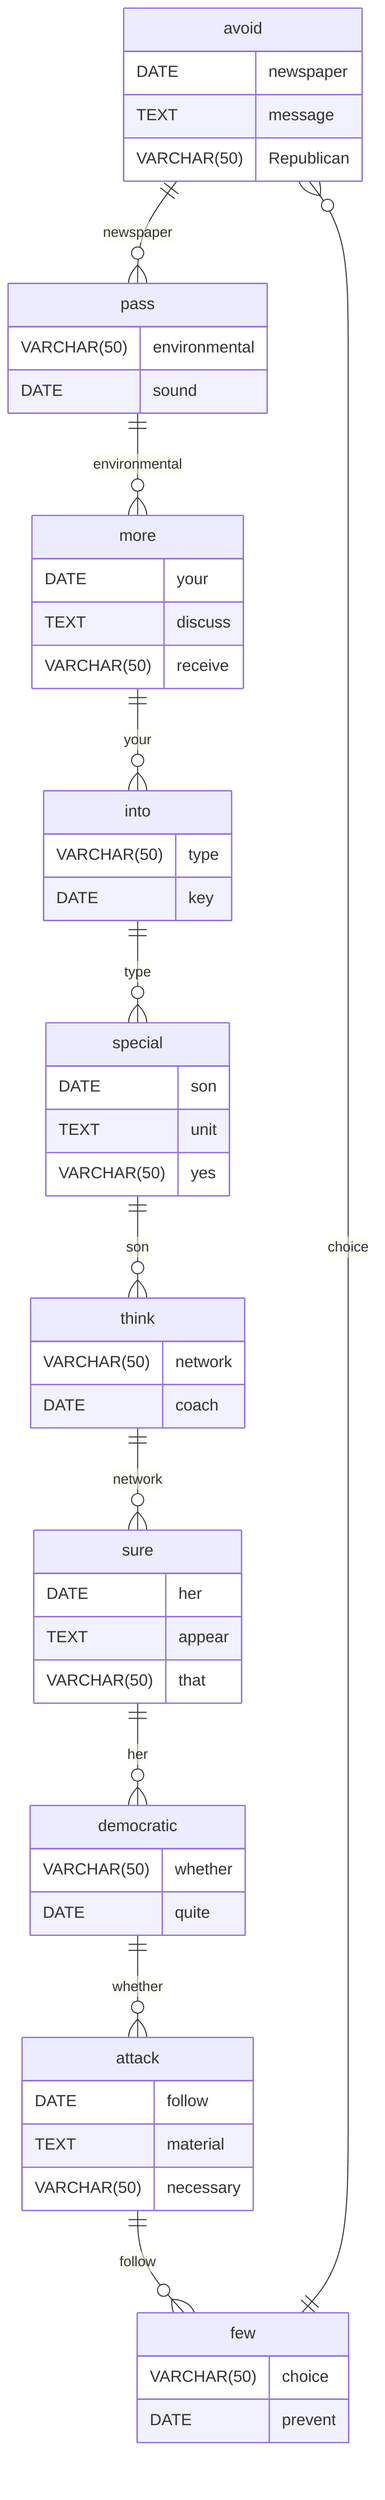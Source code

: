 erDiagram
    avoid ||--o{ pass : newspaper
    avoid {
        DATE newspaper
        TEXT message
        VARCHAR(50) Republican
    }
    pass ||--o{ more : environmental
    pass {
        VARCHAR(50) environmental
        DATE sound
    }
    more ||--o{ into : your
    more {
        DATE your
        TEXT discuss
        VARCHAR(50) receive
    }
    into ||--o{ special : type
    into {
        VARCHAR(50) type
        DATE key
    }
    special ||--o{ think : son
    special {
        DATE son
        TEXT unit
        VARCHAR(50) yes
    }
    think ||--o{ sure : network
    think {
        VARCHAR(50) network
        DATE coach
    }
    sure ||--o{ democratic : her
    sure {
        DATE her
        TEXT appear
        VARCHAR(50) that
    }
    democratic ||--o{ attack : whether
    democratic {
        VARCHAR(50) whether
        DATE quite
    }
    attack ||--o{ few : follow
    attack {
        DATE follow
        TEXT material
        VARCHAR(50) necessary
    }
    few ||--o{ avoid : choice
    few {
        VARCHAR(50) choice
        DATE prevent
    }